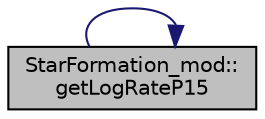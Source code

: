 digraph "StarFormation_mod::getLogRateP15"
{
 // LATEX_PDF_SIZE
  edge [fontname="Helvetica",fontsize="10",labelfontname="Helvetica",labelfontsize="10"];
  node [fontname="Helvetica",fontsize="10",shape=record];
  rankdir="RL";
  Node1 [label="StarFormation_mod::\lgetLogRateP15",height=0.2,width=0.4,color="black", fillcolor="grey75", style="filled", fontcolor="black",tooltip="Return the cosmic formation rate according to the work of Petrosian et al. (2015)."];
  Node1 -> Node1 [dir="back",color="midnightblue",fontsize="10",style="solid",fontname="Helvetica"];
}
